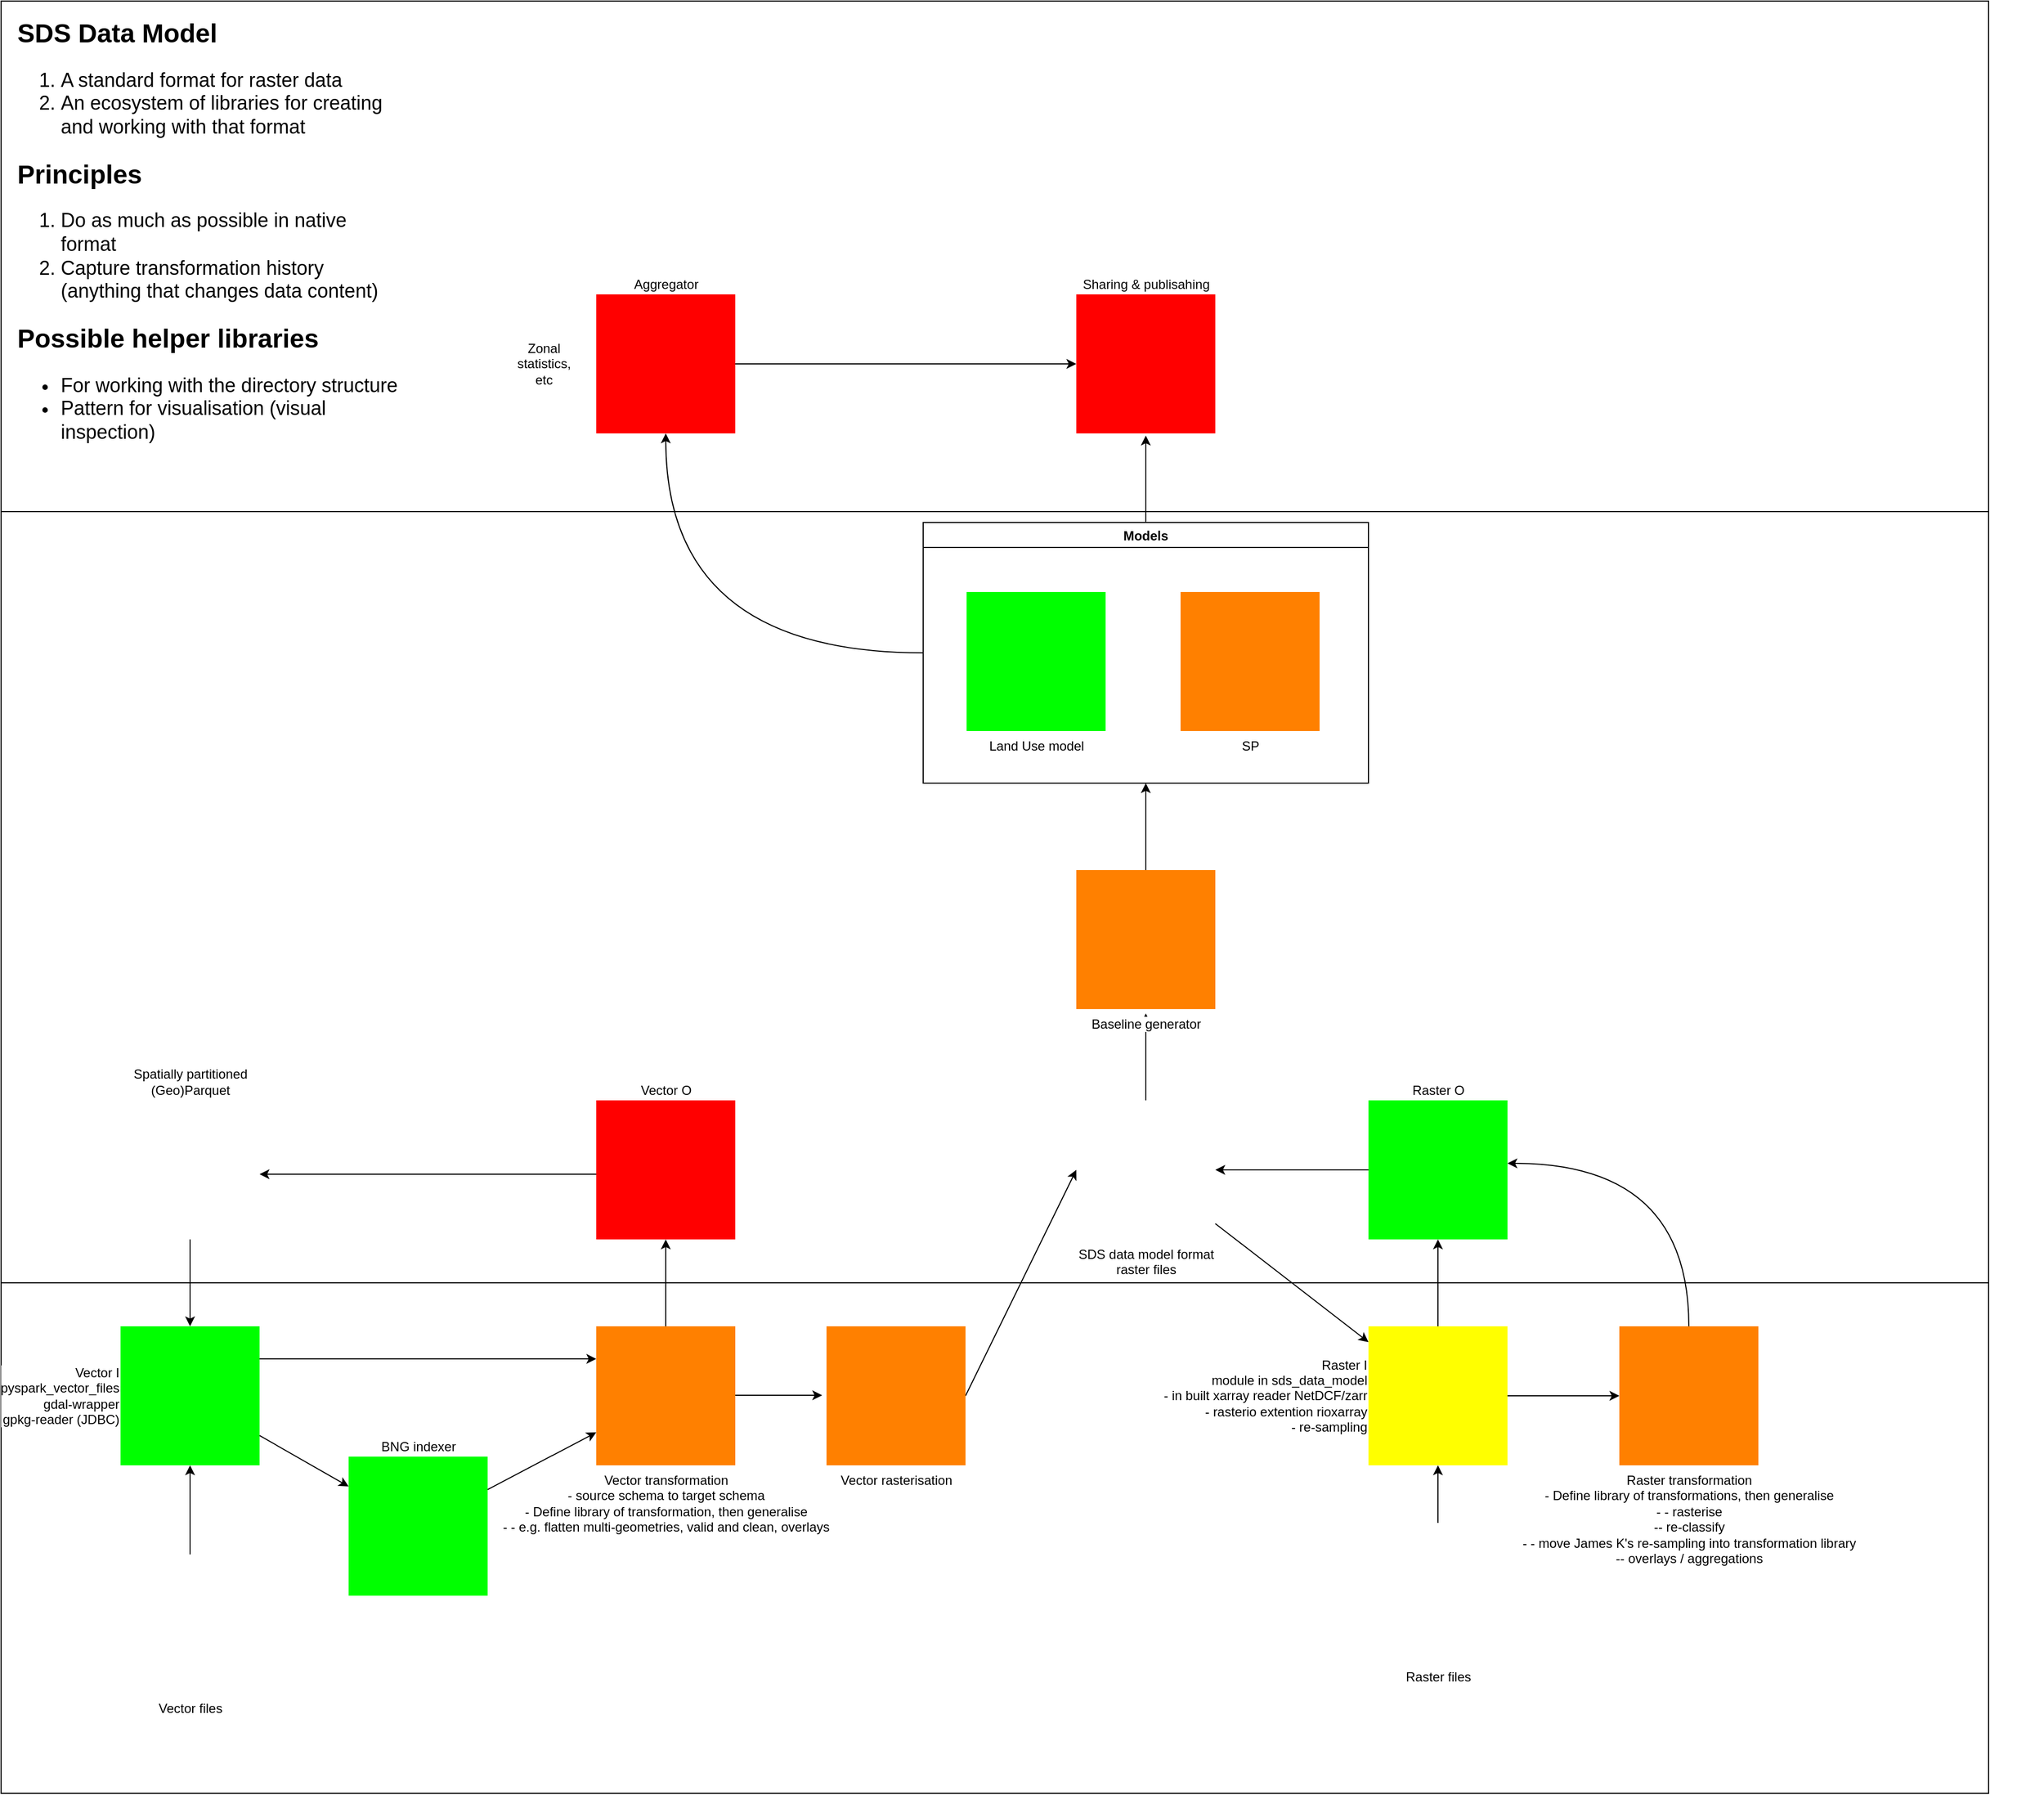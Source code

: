 <mxfile version="20.3.7" type="github">
  <diagram id="CqUPn2uWzYHRTuGjEwln" name="Page-1">
    <mxGraphModel dx="2470" dy="2035" grid="1" gridSize="10" guides="1" tooltips="1" connect="1" arrows="1" fold="1" page="1" pageScale="1" pageWidth="827" pageHeight="1169" math="0" shadow="0">
      <root>
        <mxCell id="0" />
        <mxCell id="1" parent="0" />
        <mxCell id="Nt-MfTzIqreWyTEX4Cc8-52" value="" style="rounded=0;whiteSpace=wrap;html=1;fontSize=24;" vertex="1" parent="1">
          <mxGeometry x="-320" y="-880" width="1830" height="470" as="geometry" />
        </mxCell>
        <mxCell id="Nt-MfTzIqreWyTEX4Cc8-46" value="" style="rounded=0;whiteSpace=wrap;html=1;fontSize=24;" vertex="1" parent="1">
          <mxGeometry x="-320" y="-410" width="1830" height="720" as="geometry" />
        </mxCell>
        <mxCell id="Nt-MfTzIqreWyTEX4Cc8-45" value="" style="rounded=0;whiteSpace=wrap;html=1;fontSize=24;" vertex="1" parent="1">
          <mxGeometry x="-320" y="300" width="1830" height="470" as="geometry" />
        </mxCell>
        <mxCell id="dSyi5RVKGaQ4QqKbwUSH-55" style="edgeStyle=none;rounded=0;orthogonalLoop=1;jettySize=auto;html=1;fontColor=#000000;" parent="1" source="dSyi5RVKGaQ4QqKbwUSH-2" target="dSyi5RVKGaQ4QqKbwUSH-6" edge="1">
          <mxGeometry relative="1" as="geometry" />
        </mxCell>
        <mxCell id="Nt-MfTzIqreWyTEX4Cc8-31" value="" style="edgeStyle=elbowEdgeStyle;rounded=0;orthogonalLoop=1;jettySize=auto;elbow=vertical;html=1;fontSize=24;" edge="1" parent="1" source="dSyi5RVKGaQ4QqKbwUSH-2">
          <mxGeometry relative="1" as="geometry">
            <mxPoint x="1003" y="260" as="targetPoint" />
          </mxGeometry>
        </mxCell>
        <mxCell id="dSyi5RVKGaQ4QqKbwUSH-2" value="Raster I&lt;br&gt;module in sds_data_model&lt;br&gt;- in built xarray reader NetDCF/zarr&lt;br&gt;- rasterio extention rioxarray&lt;br&gt;- re-sampling" style="shape=image;html=1;verticalAlign=middle;verticalLabelPosition=middle;labelBackgroundColor=#ffffff;imageAspect=0;aspect=fixed;image=https://cdn1.iconfinder.com/data/icons/ionicons-fill-vol-2/512/logo-python-128.png;labelPosition=left;align=right;imageBackground=#FFFF00;" parent="1" vertex="1">
          <mxGeometry x="939" y="340" width="128" height="128" as="geometry" />
        </mxCell>
        <mxCell id="Nt-MfTzIqreWyTEX4Cc8-22" style="rounded=0;orthogonalLoop=1;jettySize=auto;html=1;fontSize=24;" edge="1" parent="1" source="dSyi5RVKGaQ4QqKbwUSH-3" target="Nt-MfTzIqreWyTEX4Cc8-20">
          <mxGeometry relative="1" as="geometry" />
        </mxCell>
        <mxCell id="Nt-MfTzIqreWyTEX4Cc8-25" value="" style="edgeStyle=elbowEdgeStyle;rounded=0;orthogonalLoop=1;jettySize=auto;html=1;fontSize=24;elbow=vertical;" edge="1" parent="1" source="dSyi5RVKGaQ4QqKbwUSH-3" target="dSyi5RVKGaQ4QqKbwUSH-4">
          <mxGeometry relative="1" as="geometry">
            <mxPoint x="-2" y="404" as="targetPoint" />
            <Array as="points">
              <mxPoint x="80" y="370" />
            </Array>
          </mxGeometry>
        </mxCell>
        <mxCell id="dSyi5RVKGaQ4QqKbwUSH-3" value="Vector I&lt;br&gt;pyspark_vector_files&lt;br&gt;gdal-wrapper&lt;br&gt;gpkg-reader (JDBC)" style="shape=image;html=1;verticalAlign=middle;verticalLabelPosition=middle;labelBackgroundColor=#ffffff;imageAspect=0;aspect=fixed;image=https://cdn1.iconfinder.com/data/icons/ionicons-fill-vol-2/512/logo-python-128.png;labelPosition=left;align=right;fontColor=#000000;imageBackground=#00FF00;" parent="1" vertex="1">
          <mxGeometry x="-210" y="340" width="128" height="128" as="geometry" />
        </mxCell>
        <mxCell id="dSyi5RVKGaQ4QqKbwUSH-10" value="" style="edgeStyle=orthogonalEdgeStyle;rounded=0;orthogonalLoop=1;jettySize=auto;html=1;" parent="1" source="dSyi5RVKGaQ4QqKbwUSH-4" target="dSyi5RVKGaQ4QqKbwUSH-9" edge="1">
          <mxGeometry relative="1" as="geometry" />
        </mxCell>
        <mxCell id="Nt-MfTzIqreWyTEX4Cc8-28" value="" style="edgeStyle=elbowEdgeStyle;rounded=0;orthogonalLoop=1;jettySize=auto;elbow=vertical;html=1;fontSize=24;" edge="1" parent="1" source="dSyi5RVKGaQ4QqKbwUSH-4">
          <mxGeometry relative="1" as="geometry">
            <mxPoint x="436" y="403.429" as="targetPoint" />
          </mxGeometry>
        </mxCell>
        <mxCell id="dSyi5RVKGaQ4QqKbwUSH-4" value="Vector transformation&lt;br&gt;- source schema to target schema&lt;br&gt;- Define library of transformation, then generalise&lt;br&gt;- - e.g. flatten multi-geometries, valid and clean, overlays" style="shape=image;html=1;verticalAlign=top;verticalLabelPosition=bottom;labelBackgroundColor=#ffffff;imageAspect=0;aspect=fixed;image=https://cdn1.iconfinder.com/data/icons/ionicons-fill-vol-2/512/logo-python-128.png;imageBackground=#FF8000;" parent="1" vertex="1">
          <mxGeometry x="228" y="340" width="128" height="128" as="geometry" />
        </mxCell>
        <mxCell id="Nt-MfTzIqreWyTEX4Cc8-57" style="edgeStyle=orthogonalEdgeStyle;rounded=0;orthogonalLoop=1;jettySize=auto;html=1;fontSize=24;elbow=vertical;curved=1;" edge="1" parent="1" source="dSyi5RVKGaQ4QqKbwUSH-6" target="Nt-MfTzIqreWyTEX4Cc8-32">
          <mxGeometry relative="1" as="geometry">
            <Array as="points">
              <mxPoint x="1234" y="190" />
            </Array>
          </mxGeometry>
        </mxCell>
        <mxCell id="dSyi5RVKGaQ4QqKbwUSH-6" value="Raster transformation&lt;br&gt;- Define library of transformations, then generalise&lt;br&gt;- - rasterise&lt;br&gt;-- re-classify&lt;br&gt;- - move James K&#39;s re-sampling into transformation library&lt;br&gt;-- overlays / aggregations" style="shape=image;html=1;verticalAlign=top;verticalLabelPosition=bottom;labelBackgroundColor=#ffffff;imageAspect=0;aspect=fixed;image=https://cdn1.iconfinder.com/data/icons/ionicons-fill-vol-2/512/logo-python-128.png;imageBackground=#FF8000;" parent="1" vertex="1">
          <mxGeometry x="1170" y="340" width="128" height="128" as="geometry" />
        </mxCell>
        <mxCell id="Nt-MfTzIqreWyTEX4Cc8-26" value="" style="edgeStyle=elbowEdgeStyle;rounded=0;orthogonalLoop=1;jettySize=auto;elbow=vertical;html=1;fontSize=24;" edge="1" parent="1" source="dSyi5RVKGaQ4QqKbwUSH-9" target="Nt-MfTzIqreWyTEX4Cc8-14">
          <mxGeometry relative="1" as="geometry">
            <Array as="points">
              <mxPoint x="80" y="200" />
              <mxPoint x="190" y="210" />
            </Array>
          </mxGeometry>
        </mxCell>
        <mxCell id="dSyi5RVKGaQ4QqKbwUSH-9" value="Vector O" style="shape=image;html=1;verticalAlign=bottom;verticalLabelPosition=top;labelBackgroundColor=#ffffff;imageAspect=0;aspect=fixed;image=https://cdn1.iconfinder.com/data/icons/ionicons-fill-vol-2/512/logo-python-128.png;labelPosition=center;align=center;imageBackground=#FF0000;" parent="1" vertex="1">
          <mxGeometry x="228" y="132" width="128" height="128" as="geometry" />
        </mxCell>
        <mxCell id="dSyi5RVKGaQ4QqKbwUSH-25" value="" style="rounded=0;orthogonalLoop=1;jettySize=auto;html=1;exitX=1;exitY=0.5;exitDx=0;exitDy=0;entryX=0;entryY=0.5;entryDx=0;entryDy=0;" parent="1" source="Nt-MfTzIqreWyTEX4Cc8-29" edge="1" target="dSyi5RVKGaQ4QqKbwUSH-46">
          <mxGeometry relative="1" as="geometry">
            <mxPoint x="650" y="320" as="targetPoint" />
            <mxPoint x="568" y="367.178" as="sourcePoint" />
          </mxGeometry>
        </mxCell>
        <mxCell id="dSyi5RVKGaQ4QqKbwUSH-51" value="" style="edgeStyle=none;rounded=0;orthogonalLoop=1;jettySize=auto;html=1;fontColor=#000000;" parent="1" source="dSyi5RVKGaQ4QqKbwUSH-38" target="dSyi5RVKGaQ4QqKbwUSH-2" edge="1">
          <mxGeometry relative="1" as="geometry" />
        </mxCell>
        <mxCell id="dSyi5RVKGaQ4QqKbwUSH-38" value="Raster files" style="shape=image;html=1;verticalAlign=top;verticalLabelPosition=bottom;labelBackgroundColor=#ffffff;imageAspect=0;aspect=fixed;image=https://cdn1.iconfinder.com/data/icons/100-basic-for-user-interface/32/73-files-128.png" parent="1" vertex="1">
          <mxGeometry x="939" y="521" width="128" height="128" as="geometry" />
        </mxCell>
        <mxCell id="dSyi5RVKGaQ4QqKbwUSH-47" style="edgeStyle=none;rounded=0;orthogonalLoop=1;jettySize=auto;html=1;fontColor=#000000;" parent="1" source="dSyi5RVKGaQ4QqKbwUSH-46" target="dSyi5RVKGaQ4QqKbwUSH-2" edge="1">
          <mxGeometry relative="1" as="geometry" />
        </mxCell>
        <mxCell id="Nt-MfTzIqreWyTEX4Cc8-39" value="" style="edgeStyle=none;rounded=0;orthogonalLoop=1;jettySize=auto;html=1;fontSize=24;elbow=vertical;" edge="1" parent="1" source="dSyi5RVKGaQ4QqKbwUSH-46">
          <mxGeometry relative="1" as="geometry">
            <mxPoint x="734" y="52" as="targetPoint" />
          </mxGeometry>
        </mxCell>
        <mxCell id="dSyi5RVKGaQ4QqKbwUSH-46" value="SDS data model format&lt;br&gt;raster files" style="shape=image;html=1;verticalAlign=top;verticalLabelPosition=bottom;labelBackgroundColor=#ffffff;imageAspect=0;aspect=fixed;image=https://cdn1.iconfinder.com/data/icons/100-basic-for-user-interface/32/73-files-128.png" parent="1" vertex="1">
          <mxGeometry x="670" y="132" width="128" height="128" as="geometry" />
        </mxCell>
        <mxCell id="dSyi5RVKGaQ4QqKbwUSH-63" value="" style="edgeStyle=orthogonalEdgeStyle;curved=1;rounded=0;orthogonalLoop=1;jettySize=auto;html=1;fontColor=#000000;" parent="1" source="dSyi5RVKGaQ4QqKbwUSH-50" target="dSyi5RVKGaQ4QqKbwUSH-60" edge="1">
          <mxGeometry relative="1" as="geometry" />
        </mxCell>
        <mxCell id="Nt-MfTzIqreWyTEX4Cc8-50" value="" style="edgeStyle=none;rounded=0;orthogonalLoop=1;jettySize=auto;html=1;fontSize=24;elbow=vertical;" edge="1" parent="1" source="dSyi5RVKGaQ4QqKbwUSH-50">
          <mxGeometry relative="1" as="geometry">
            <mxPoint x="734" y="-480" as="targetPoint" />
          </mxGeometry>
        </mxCell>
        <mxCell id="dSyi5RVKGaQ4QqKbwUSH-50" value="Models" style="swimlane;fontColor=#000000;" parent="1" vertex="1">
          <mxGeometry x="529" y="-400" width="410" height="240" as="geometry" />
        </mxCell>
        <mxCell id="dSyi5RVKGaQ4QqKbwUSH-15" value="SP" style="shape=image;html=1;verticalAlign=top;verticalLabelPosition=bottom;labelBackgroundColor=#ffffff;imageAspect=0;aspect=fixed;image=https://cdn1.iconfinder.com/data/icons/ionicons-fill-vol-2/512/logo-python-128.png;imageBackground=#FF8000;" parent="dSyi5RVKGaQ4QqKbwUSH-50" vertex="1">
          <mxGeometry x="237" y="64" width="128" height="128" as="geometry" />
        </mxCell>
        <mxCell id="dSyi5RVKGaQ4QqKbwUSH-17" value="Land Use model" style="shape=image;html=1;verticalAlign=top;verticalLabelPosition=bottom;labelBackgroundColor=#ffffff;imageAspect=0;aspect=fixed;image=https://cdn1.iconfinder.com/data/icons/ionicons-fill-vol-2/512/logo-python-128.png;imageBackground=#00FF00;" parent="dSyi5RVKGaQ4QqKbwUSH-50" vertex="1">
          <mxGeometry x="40" y="64" width="128" height="128" as="geometry" />
        </mxCell>
        <mxCell id="Nt-MfTzIqreWyTEX4Cc8-56" value="" style="edgeStyle=none;rounded=0;orthogonalLoop=1;jettySize=auto;html=1;fontSize=24;elbow=vertical;" edge="1" parent="1" source="dSyi5RVKGaQ4QqKbwUSH-60" target="Nt-MfTzIqreWyTEX4Cc8-51">
          <mxGeometry relative="1" as="geometry">
            <mxPoint x="436" y="-546" as="targetPoint" />
          </mxGeometry>
        </mxCell>
        <mxCell id="dSyi5RVKGaQ4QqKbwUSH-60" value="Aggregator" style="shape=image;html=1;verticalAlign=bottom;verticalLabelPosition=top;labelBackgroundColor=#ffffff;imageAspect=0;aspect=fixed;image=https://cdn1.iconfinder.com/data/icons/ionicons-fill-vol-2/512/logo-python-128.png;labelPosition=center;align=center;imageBackground=#FF0000;" parent="1" vertex="1">
          <mxGeometry x="228" y="-610" width="128" height="128" as="geometry" />
        </mxCell>
        <mxCell id="dSyi5RVKGaQ4QqKbwUSH-61" value="Zonal statistics, etc" style="text;html=1;strokeColor=none;fillColor=none;align=center;verticalAlign=middle;whiteSpace=wrap;rounded=0;fontColor=#000000;" parent="1" vertex="1">
          <mxGeometry x="150" y="-561" width="60" height="30" as="geometry" />
        </mxCell>
        <mxCell id="dSyi5RVKGaQ4QqKbwUSH-64" value="&lt;h1&gt;&lt;br&gt;&lt;/h1&gt;" style="text;html=1;strokeColor=none;fillColor=none;spacing=5;spacingTop=-20;whiteSpace=wrap;overflow=hidden;rounded=0;fontColor=#000000;" parent="1" vertex="1">
          <mxGeometry x="1370" y="200" width="190" height="350" as="geometry" />
        </mxCell>
        <mxCell id="Nt-MfTzIqreWyTEX4Cc8-1" value="&lt;h1&gt;&lt;span style=&quot;background-color: initial;&quot;&gt;SDS Data Model&lt;/span&gt;&lt;br&gt;&lt;/h1&gt;&lt;div style=&quot;&quot;&gt;&lt;ol style=&quot;font-size: 18px;&quot;&gt;&lt;li&gt;A standard format for raster data&lt;/li&gt;&lt;li&gt;An ecosystem of libraries for creating and working with that format&lt;/li&gt;&lt;/ol&gt;&lt;div style=&quot;&quot;&gt;&lt;h1 style=&quot;&quot;&gt;&lt;font style=&quot;font-size: 24px;&quot;&gt;Principles&lt;/font&gt;&lt;/h1&gt;&lt;p style=&quot;font-size: 18px;&quot;&gt;&lt;/p&gt;&lt;ol style=&quot;font-size: 18px;&quot;&gt;&lt;li&gt;Do as much as possible in native format&lt;/li&gt;&lt;li&gt;Capture transformation history (anything that changes data content)&lt;/li&gt;&lt;/ol&gt;&lt;div style=&quot;&quot;&gt;&lt;h1 style=&quot;&quot;&gt;&lt;span style=&quot;background-color: initial;&quot;&gt;&lt;font style=&quot;font-size: 24px;&quot;&gt;Possible helper libraries&lt;/font&gt;&lt;/span&gt;&lt;/h1&gt;&lt;h1 style=&quot;font-size: 18px;&quot;&gt;&lt;ul&gt;&lt;li&gt;&lt;span style=&quot;font-weight: normal;&quot;&gt;For working with the directory structure&lt;/span&gt;&lt;/li&gt;&lt;li&gt;&lt;span style=&quot;font-weight: normal;&quot;&gt;Pattern for visualisation (visual inspection)&lt;/span&gt;&lt;/li&gt;&lt;/ul&gt;&lt;/h1&gt;&lt;/div&gt;&lt;p style=&quot;font-size: 18px;&quot;&gt;&lt;/p&gt;&lt;/div&gt;&lt;/div&gt;" style="text;html=1;strokeColor=none;fillColor=none;spacing=5;spacingTop=-20;whiteSpace=wrap;overflow=hidden;rounded=0;" vertex="1" parent="1">
          <mxGeometry x="-310" y="-870" width="360" height="460" as="geometry" />
        </mxCell>
        <mxCell id="Nt-MfTzIqreWyTEX4Cc8-11" value="" style="edgeStyle=orthogonalEdgeStyle;rounded=0;orthogonalLoop=1;jettySize=auto;html=1;fontSize=24;" edge="1" parent="1" source="Nt-MfTzIqreWyTEX4Cc8-9" target="dSyi5RVKGaQ4QqKbwUSH-3">
          <mxGeometry relative="1" as="geometry" />
        </mxCell>
        <mxCell id="Nt-MfTzIqreWyTEX4Cc8-9" value="Vector files" style="shape=image;html=1;verticalAlign=top;verticalLabelPosition=bottom;labelBackgroundColor=#ffffff;imageAspect=0;aspect=fixed;image=https://cdn1.iconfinder.com/data/icons/100-basic-for-user-interface/32/73-files-128.png" vertex="1" parent="1">
          <mxGeometry x="-210" y="550" width="128" height="128" as="geometry" />
        </mxCell>
        <mxCell id="Nt-MfTzIqreWyTEX4Cc8-16" value="" style="edgeStyle=orthogonalEdgeStyle;rounded=0;orthogonalLoop=1;jettySize=auto;html=1;fontSize=24;" edge="1" parent="1" source="Nt-MfTzIqreWyTEX4Cc8-14" target="dSyi5RVKGaQ4QqKbwUSH-3">
          <mxGeometry relative="1" as="geometry" />
        </mxCell>
        <mxCell id="Nt-MfTzIqreWyTEX4Cc8-14" value="Spatially partitioned &lt;br&gt;(Geo)Parquet" style="shape=image;html=1;verticalAlign=bottom;verticalLabelPosition=top;labelBackgroundColor=#ffffff;imageAspect=0;aspect=fixed;image=https://cdn1.iconfinder.com/data/icons/100-basic-for-user-interface/32/73-files-128.png;labelPosition=center;align=center;" vertex="1" parent="1">
          <mxGeometry x="-210" y="132" width="128" height="128" as="geometry" />
        </mxCell>
        <mxCell id="Nt-MfTzIqreWyTEX4Cc8-23" style="edgeStyle=none;rounded=0;orthogonalLoop=1;jettySize=auto;html=1;fontSize=24;" edge="1" parent="1" source="Nt-MfTzIqreWyTEX4Cc8-20" target="dSyi5RVKGaQ4QqKbwUSH-4">
          <mxGeometry relative="1" as="geometry" />
        </mxCell>
        <mxCell id="Nt-MfTzIqreWyTEX4Cc8-20" value="BNG indexer" style="shape=image;html=1;verticalAlign=bottom;verticalLabelPosition=top;labelBackgroundColor=#ffffff;imageAspect=0;aspect=fixed;image=https://cdn1.iconfinder.com/data/icons/ionicons-fill-vol-2/512/logo-python-128.png;labelPosition=center;align=center;fontColor=#000000;imageBackground=#00FF00;" vertex="1" parent="1">
          <mxGeometry y="460" width="128" height="128" as="geometry" />
        </mxCell>
        <mxCell id="Nt-MfTzIqreWyTEX4Cc8-29" value="Vector rasterisation" style="shape=image;html=1;verticalAlign=top;verticalLabelPosition=bottom;labelBackgroundColor=#ffffff;imageAspect=0;aspect=fixed;image=https://cdn1.iconfinder.com/data/icons/ionicons-fill-vol-2/512/logo-python-128.png;imageBackground=#FF8000;" vertex="1" parent="1">
          <mxGeometry x="440" y="340" width="128" height="128" as="geometry" />
        </mxCell>
        <mxCell id="Nt-MfTzIqreWyTEX4Cc8-35" style="edgeStyle=elbowEdgeStyle;rounded=0;orthogonalLoop=1;jettySize=auto;elbow=vertical;html=1;fontSize=24;" edge="1" parent="1" source="Nt-MfTzIqreWyTEX4Cc8-32" target="dSyi5RVKGaQ4QqKbwUSH-46">
          <mxGeometry relative="1" as="geometry" />
        </mxCell>
        <mxCell id="Nt-MfTzIqreWyTEX4Cc8-32" value="Raster O" style="shape=image;html=1;verticalAlign=bottom;verticalLabelPosition=top;labelBackgroundColor=#ffffff;imageAspect=0;aspect=fixed;image=https://cdn1.iconfinder.com/data/icons/ionicons-fill-vol-2/512/logo-python-128.png;imageBackground=#00FF00;labelPosition=center;align=center;" vertex="1" parent="1">
          <mxGeometry x="939" y="132" width="128" height="128" as="geometry" />
        </mxCell>
        <mxCell id="Nt-MfTzIqreWyTEX4Cc8-42" value="" style="edgeStyle=none;rounded=0;orthogonalLoop=1;jettySize=auto;html=1;fontSize=24;elbow=vertical;" edge="1" parent="1" source="dSyi5RVKGaQ4QqKbwUSH-75">
          <mxGeometry relative="1" as="geometry">
            <mxPoint x="734.0" y="-160.0" as="targetPoint" />
          </mxGeometry>
        </mxCell>
        <mxCell id="dSyi5RVKGaQ4QqKbwUSH-75" value="Baseline generator" style="shape=image;html=1;verticalAlign=top;verticalLabelPosition=bottom;labelBackgroundColor=#ffffff;imageAspect=0;aspect=fixed;image=https://cdn1.iconfinder.com/data/icons/ionicons-fill-vol-2/512/logo-python-128.png;imageBackground=#FF8000;" parent="1" vertex="1">
          <mxGeometry x="670" y="-80" width="128" height="128" as="geometry" />
        </mxCell>
        <mxCell id="Nt-MfTzIqreWyTEX4Cc8-51" value="Sharing &amp;amp; publisahing" style="shape=image;html=1;verticalAlign=bottom;verticalLabelPosition=top;labelBackgroundColor=#ffffff;imageAspect=0;aspect=fixed;image=https://cdn1.iconfinder.com/data/icons/ionicons-fill-vol-2/512/logo-python-128.png;labelPosition=center;align=center;imageBackground=#FF0000;" vertex="1" parent="1">
          <mxGeometry x="670" y="-610" width="128" height="128" as="geometry" />
        </mxCell>
      </root>
    </mxGraphModel>
  </diagram>
</mxfile>
